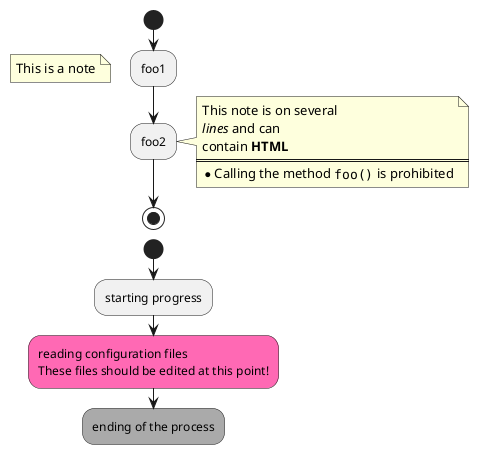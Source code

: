 @startuml

start
:foo1;
floating note left: This is a note
:foo2;
note right
  This note is on several
  //lines// and can
  contain <b>HTML</b>
  ====
  * Calling the method ""foo()"" is prohibited
end note
stop

start
:starting progress;
#HotPink:reading configuration files
These files should be edited at this point!;
#AAAAAA:ending of the process;
@enduml